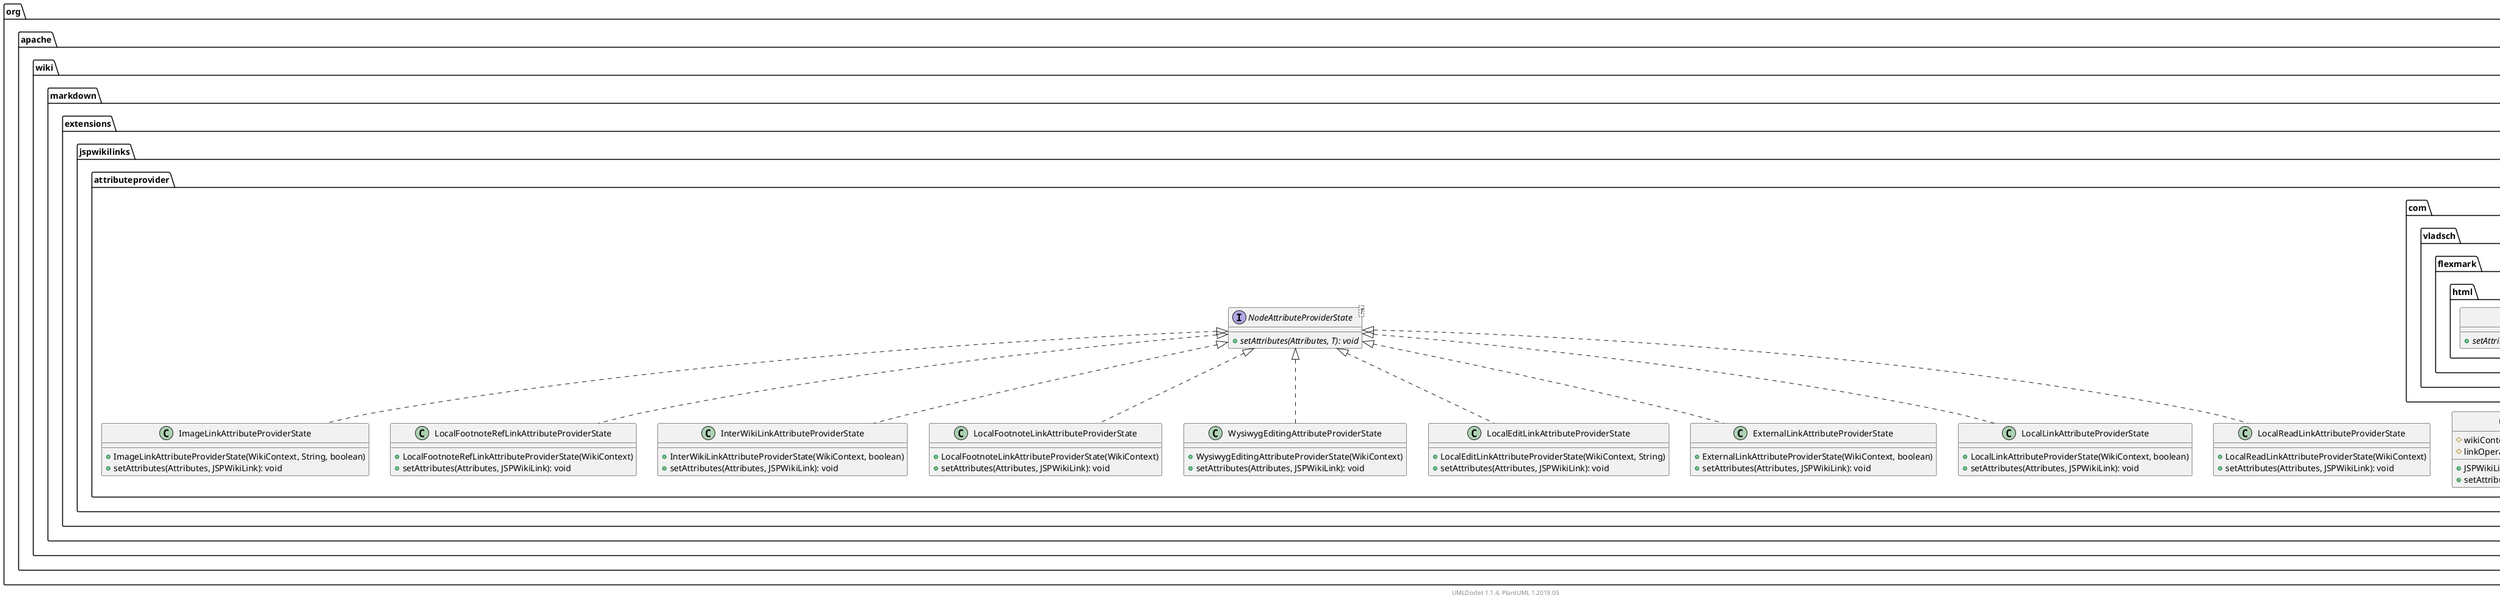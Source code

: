 @startuml

    namespace org.apache.wiki.markdown.extensions.jspwikilinks.attributeprovider {

        class JSPWikiLinkAttributeProvider [[JSPWikiLinkAttributeProvider.html]] {
            #wikiContext: WikiContext
            #linkOperations: LinkParsingOperations
            +JSPWikiLinkAttributeProvider(WikiContext)
            +setAttributes(Node, AttributablePart, Attributes): void
        }

        class ImageLinkAttributeProviderState [[ImageLinkAttributeProviderState.html]] {
            +ImageLinkAttributeProviderState(WikiContext, String, boolean)
            +setAttributes(Attributes, JSPWikiLink): void
        }

        interface NodeAttributeProviderState<T> [[NodeAttributeProviderState.html]] {
            {abstract} +setAttributes(Attributes, T): void
        }

        class LocalFootnoteRefLinkAttributeProviderState [[LocalFootnoteRefLinkAttributeProviderState.html]] {
            +LocalFootnoteRefLinkAttributeProviderState(WikiContext)
            +setAttributes(Attributes, JSPWikiLink): void
        }

        class InterWikiLinkAttributeProviderState [[InterWikiLinkAttributeProviderState.html]] {
            +InterWikiLinkAttributeProviderState(WikiContext, boolean)
            +setAttributes(Attributes, JSPWikiLink): void
        }

        class LocalFootnoteLinkAttributeProviderState [[LocalFootnoteLinkAttributeProviderState.html]] {
            +LocalFootnoteLinkAttributeProviderState(WikiContext)
            +setAttributes(Attributes, JSPWikiLink): void
        }

        class WysiwygEditingAttributeProviderState [[WysiwygEditingAttributeProviderState.html]] {
            +WysiwygEditingAttributeProviderState(WikiContext)
            +setAttributes(Attributes, JSPWikiLink): void
        }

        class LocalEditLinkAttributeProviderState [[LocalEditLinkAttributeProviderState.html]] {
            +LocalEditLinkAttributeProviderState(WikiContext, String)
            +setAttributes(Attributes, JSPWikiLink): void
        }

        class ExternalLinkAttributeProviderState [[ExternalLinkAttributeProviderState.html]] {
            +ExternalLinkAttributeProviderState(WikiContext, boolean)
            +setAttributes(Attributes, JSPWikiLink): void
        }

        class LocalLinkAttributeProviderState [[LocalLinkAttributeProviderState.html]] {
            +LocalLinkAttributeProviderState(WikiContext, boolean)
            +setAttributes(Attributes, JSPWikiLink): void
        }

        class LocalReadLinkAttributeProviderState [[LocalReadLinkAttributeProviderState.html]] {
            +LocalReadLinkAttributeProviderState(WikiContext)
            +setAttributes(Attributes, JSPWikiLink): void
        }

        class JSPWikiLinkAttributeProviderFactory [[JSPWikiLinkAttributeProviderFactory.html]] {
            +JSPWikiLinkAttributeProviderFactory(WikiContext)
            +apply(LinkResolverContext): AttributeProvider
        }

        interface com.vladsch.flexmark.html.AttributeProvider {
            {abstract} +setAttributes(Node, AttributablePart, Attributes): void
        }
        com.vladsch.flexmark.html.AttributeProvider <|.. JSPWikiLinkAttributeProvider

        NodeAttributeProviderState <|.. ImageLinkAttributeProviderState

        NodeAttributeProviderState <|.. LocalFootnoteRefLinkAttributeProviderState

        NodeAttributeProviderState <|.. InterWikiLinkAttributeProviderState

        NodeAttributeProviderState <|.. LocalFootnoteLinkAttributeProviderState

        NodeAttributeProviderState <|.. WysiwygEditingAttributeProviderState

        NodeAttributeProviderState <|.. LocalEditLinkAttributeProviderState

        NodeAttributeProviderState <|.. ExternalLinkAttributeProviderState

        NodeAttributeProviderState <|.. LocalLinkAttributeProviderState

        NodeAttributeProviderState <|.. LocalReadLinkAttributeProviderState

        abstract class com.vladsch.flexmark.html.IndependentAttributeProviderFactory
        com.vladsch.flexmark.html.IndependentAttributeProviderFactory <|-- JSPWikiLinkAttributeProviderFactory

    }


    center footer UMLDoclet 1.1.4, PlantUML 1.2019.05
@enduml
